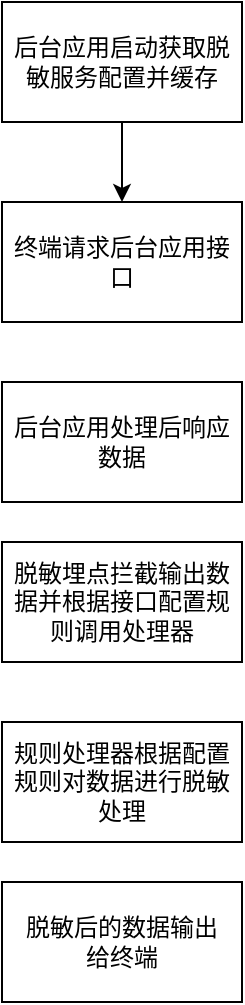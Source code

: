 <mxfile version="21.3.8" type="github">
  <diagram id="FKmcwPwQnrE6T7yel-fw" name="第 1 页">
    <mxGraphModel dx="1050" dy="541" grid="1" gridSize="10" guides="1" tooltips="1" connect="1" arrows="1" fold="1" page="1" pageScale="1" pageWidth="827" pageHeight="1169" math="0" shadow="0">
      <root>
        <mxCell id="0" />
        <mxCell id="1" parent="0" />
        <mxCell id="yDmB5IPuwrGlUXSqtowo-2" value="后台应用启动获取脱敏服务配置并缓存" style="rounded=0;whiteSpace=wrap;html=1;" vertex="1" parent="1">
          <mxGeometry x="170" y="90" width="120" height="60" as="geometry" />
        </mxCell>
        <mxCell id="yDmB5IPuwrGlUXSqtowo-3" value="终端请求后台应用接口" style="rounded=0;whiteSpace=wrap;html=1;" vertex="1" parent="1">
          <mxGeometry x="170" y="190" width="120" height="60" as="geometry" />
        </mxCell>
        <mxCell id="yDmB5IPuwrGlUXSqtowo-4" value="后台应用处理后响应数据" style="rounded=0;whiteSpace=wrap;html=1;" vertex="1" parent="1">
          <mxGeometry x="170" y="280" width="120" height="60" as="geometry" />
        </mxCell>
        <mxCell id="yDmB5IPuwrGlUXSqtowo-5" value="脱敏埋点拦截输出数据并根据接口配置规则调用处理器" style="rounded=0;whiteSpace=wrap;html=1;" vertex="1" parent="1">
          <mxGeometry x="170" y="360" width="120" height="60" as="geometry" />
        </mxCell>
        <mxCell id="yDmB5IPuwrGlUXSqtowo-6" value="" style="endArrow=classic;html=1;rounded=0;exitX=0.5;exitY=1;exitDx=0;exitDy=0;" edge="1" parent="1" source="yDmB5IPuwrGlUXSqtowo-2" target="yDmB5IPuwrGlUXSqtowo-3">
          <mxGeometry width="50" height="50" relative="1" as="geometry">
            <mxPoint x="390" y="310" as="sourcePoint" />
            <mxPoint x="440" y="260" as="targetPoint" />
          </mxGeometry>
        </mxCell>
        <mxCell id="yDmB5IPuwrGlUXSqtowo-7" value="规则处理器根据配置规则对数据进行脱敏处理" style="rounded=0;whiteSpace=wrap;html=1;" vertex="1" parent="1">
          <mxGeometry x="170" y="450" width="120" height="60" as="geometry" />
        </mxCell>
        <mxCell id="yDmB5IPuwrGlUXSqtowo-8" value="脱敏后的数据输出&lt;br&gt;给终端" style="rounded=0;whiteSpace=wrap;html=1;" vertex="1" parent="1">
          <mxGeometry x="170" y="530" width="120" height="60" as="geometry" />
        </mxCell>
      </root>
    </mxGraphModel>
  </diagram>
</mxfile>
